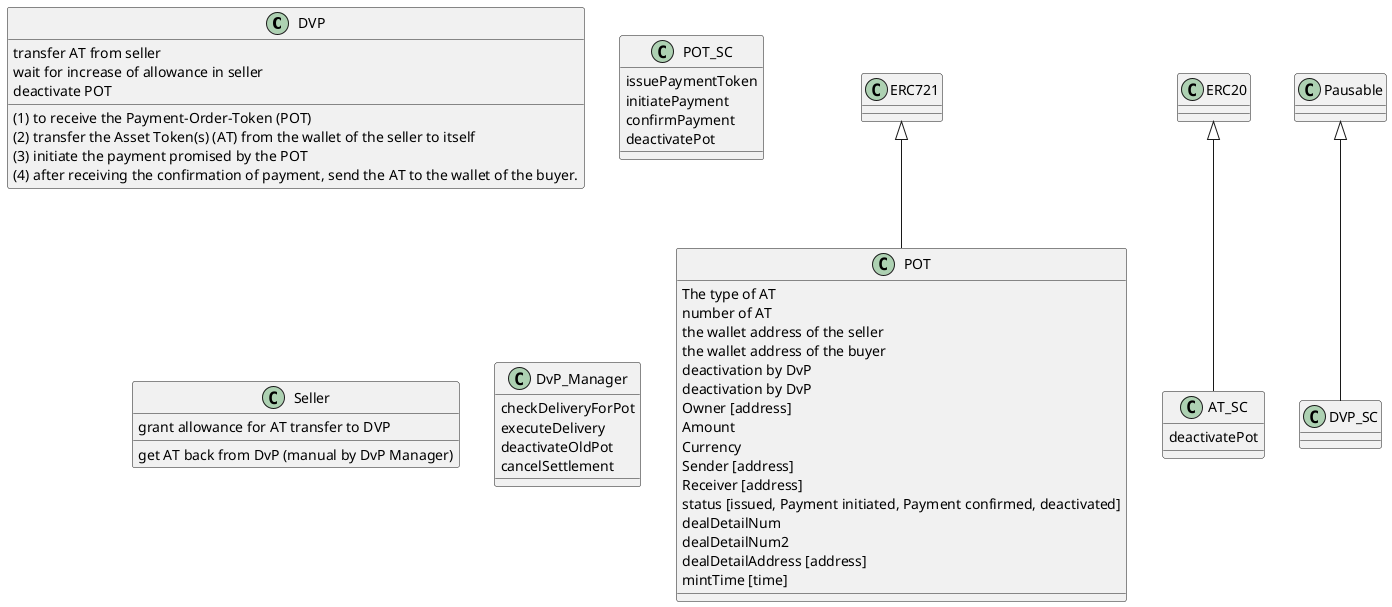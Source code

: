 @startuml

DVP : (1) to receive the Payment-Order-Token (POT)
DVP : (2) transfer the Asset Token(s) (AT) from the wallet of the seller to itself
DVP : (3) initiate the payment promised by the POT
DVP : (4) after receiving the confirmation of payment, send the AT to the wallet of the buyer.
DVP : transfer AT from seller
DVP : wait for increase of allowance in seller
DVP : deactivate POT

ERC721 <|-- POT

POT : The type of AT
POT : number of AT
POT : the wallet address of the seller
POT : the wallet address of the buyer
POT : deactivation by DvP
POT : deactivation by DvP
POT : Owner [address]
POT : Amount
POT : Currency
POT : Sender [address]
POT : Receiver [address]
POT : status [issued, Payment initiated, Payment confirmed, deactivated]
POT : dealDetailNum
POT : dealDetailNum2
POT : dealDetailAddress [address]
POT : mintTime [time]

POT_SC : issuePaymentToken
POT_SC : initiatePayment
POT_SC : confirmPayment
POT_SC : deactivatePot

ERC20 <|-- AT_SC

AT_SC : deactivatePot

Seller : grant allowance for AT transfer to DVP
Seller : get AT back from DvP (manual by DvP Manager)

DvP_Manager : checkDeliveryForPot
DvP_Manager : executeDelivery
DvP_Manager : deactivateOldPot
DvP_Manager : cancelSettlement

Pausable <|-- DVP_SC

@enduml
